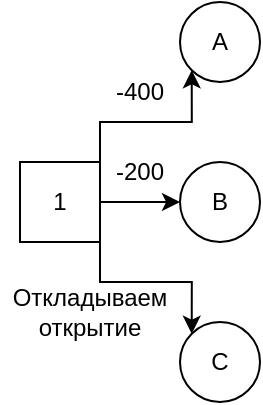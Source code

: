 <mxfile version="21.1.2" type="github">
  <diagram name="Страница 1" id="XMSDh3Ag2Xe2g-SVvd6X">
    <mxGraphModel dx="954" dy="648" grid="1" gridSize="10" guides="1" tooltips="1" connect="1" arrows="1" fold="1" page="1" pageScale="1" pageWidth="827" pageHeight="1169" math="0" shadow="0">
      <root>
        <mxCell id="0" />
        <mxCell id="1" parent="0" />
        <mxCell id="iBDUrOjcWUxjxp99Zuq8-5" value="" style="edgeStyle=orthogonalEdgeStyle;rounded=0;orthogonalLoop=1;jettySize=auto;html=1;" edge="1" parent="1" source="iBDUrOjcWUxjxp99Zuq8-1" target="iBDUrOjcWUxjxp99Zuq8-3">
          <mxGeometry relative="1" as="geometry" />
        </mxCell>
        <mxCell id="iBDUrOjcWUxjxp99Zuq8-6" style="edgeStyle=orthogonalEdgeStyle;rounded=0;orthogonalLoop=1;jettySize=auto;html=1;exitX=1;exitY=0;exitDx=0;exitDy=0;entryX=0;entryY=1;entryDx=0;entryDy=0;" edge="1" parent="1" source="iBDUrOjcWUxjxp99Zuq8-1" target="iBDUrOjcWUxjxp99Zuq8-2">
          <mxGeometry relative="1" as="geometry" />
        </mxCell>
        <mxCell id="iBDUrOjcWUxjxp99Zuq8-7" style="edgeStyle=orthogonalEdgeStyle;rounded=0;orthogonalLoop=1;jettySize=auto;html=1;exitX=1;exitY=1;exitDx=0;exitDy=0;entryX=0;entryY=0;entryDx=0;entryDy=0;" edge="1" parent="1" source="iBDUrOjcWUxjxp99Zuq8-1" target="iBDUrOjcWUxjxp99Zuq8-4">
          <mxGeometry relative="1" as="geometry" />
        </mxCell>
        <mxCell id="iBDUrOjcWUxjxp99Zuq8-1" value="1" style="rounded=0;whiteSpace=wrap;html=1;" vertex="1" parent="1">
          <mxGeometry x="80" y="240" width="40" height="40" as="geometry" />
        </mxCell>
        <mxCell id="iBDUrOjcWUxjxp99Zuq8-2" value="A" style="ellipse;whiteSpace=wrap;html=1;aspect=fixed;" vertex="1" parent="1">
          <mxGeometry x="160" y="160" width="40" height="40" as="geometry" />
        </mxCell>
        <mxCell id="iBDUrOjcWUxjxp99Zuq8-3" value="B" style="ellipse;whiteSpace=wrap;html=1;aspect=fixed;" vertex="1" parent="1">
          <mxGeometry x="160" y="240" width="40" height="40" as="geometry" />
        </mxCell>
        <mxCell id="iBDUrOjcWUxjxp99Zuq8-4" value="C" style="ellipse;whiteSpace=wrap;html=1;aspect=fixed;" vertex="1" parent="1">
          <mxGeometry x="160" y="320" width="40" height="40" as="geometry" />
        </mxCell>
        <mxCell id="iBDUrOjcWUxjxp99Zuq8-8" value="-400" style="text;html=1;strokeColor=none;fillColor=none;align=center;verticalAlign=middle;whiteSpace=wrap;rounded=0;" vertex="1" parent="1">
          <mxGeometry x="110" y="190" width="60" height="30" as="geometry" />
        </mxCell>
        <mxCell id="iBDUrOjcWUxjxp99Zuq8-9" value="-200" style="text;html=1;strokeColor=none;fillColor=none;align=center;verticalAlign=middle;whiteSpace=wrap;rounded=0;" vertex="1" parent="1">
          <mxGeometry x="110" y="230" width="60" height="30" as="geometry" />
        </mxCell>
        <mxCell id="iBDUrOjcWUxjxp99Zuq8-10" value="Откладываем открытие" style="text;html=1;strokeColor=none;fillColor=none;align=center;verticalAlign=middle;whiteSpace=wrap;rounded=0;" vertex="1" parent="1">
          <mxGeometry x="70" y="300" width="90" height="30" as="geometry" />
        </mxCell>
      </root>
    </mxGraphModel>
  </diagram>
</mxfile>
